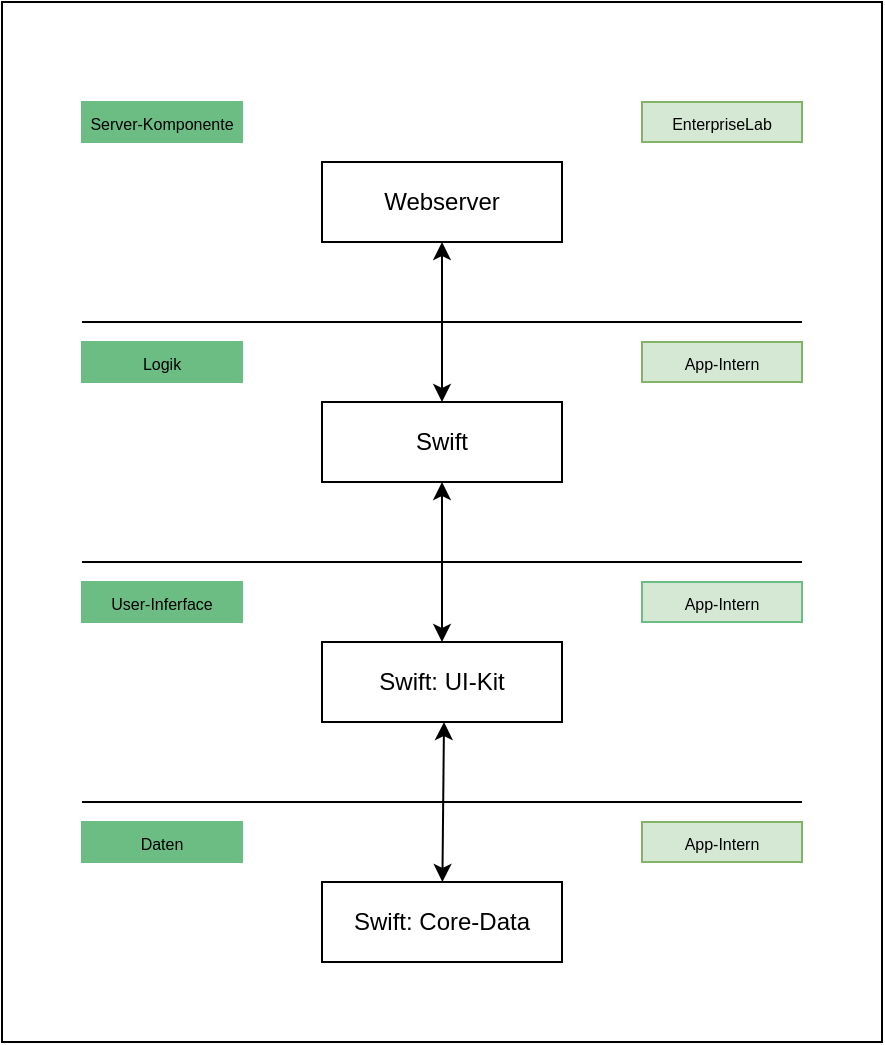 <mxfile version="13.9.2" type="device"><diagram name="Page-1" id="9f46799a-70d6-7492-0946-bef42562c5a5"><mxGraphModel dx="918" dy="522" grid="1" gridSize="10" guides="1" tooltips="1" connect="1" arrows="1" fold="1" page="1" pageScale="1" pageWidth="1100" pageHeight="850" background="#ffffff" math="0" shadow="0"><root><mxCell id="0"/><mxCell id="1" parent="0"/><mxCell id="AY-vQj8qKB1tLMZR7BOE-26" value="" style="rounded=0;whiteSpace=wrap;html=1;fillColor=none;" parent="1" vertex="1"><mxGeometry x="80" y="120" width="440" height="520" as="geometry"/></mxCell><mxCell id="AY-vQj8qKB1tLMZR7BOE-2" value="" style="endArrow=none;html=1;" parent="1" edge="1"><mxGeometry width="50" height="50" relative="1" as="geometry"><mxPoint x="120" y="280" as="sourcePoint"/><mxPoint x="480" y="280" as="targetPoint"/></mxGeometry></mxCell><mxCell id="AY-vQj8qKB1tLMZR7BOE-4" value="&lt;font style=&quot;font-size: 8px&quot;&gt;EnterpriseLab&lt;/font&gt;" style="rounded=0;whiteSpace=wrap;html=1;fillColor=#d5e8d4;strokeColor=#82b366;" parent="1" vertex="1"><mxGeometry x="400" y="170" width="80" height="20" as="geometry"/></mxCell><mxCell id="AY-vQj8qKB1tLMZR7BOE-6" value="Webserver" style="rounded=0;whiteSpace=wrap;html=1;" parent="1" vertex="1"><mxGeometry x="240" y="200" width="120" height="40" as="geometry"/></mxCell><mxCell id="AY-vQj8qKB1tLMZR7BOE-7" value="Swift" style="rounded=0;whiteSpace=wrap;html=1;" parent="1" vertex="1"><mxGeometry x="240" y="320" width="120" height="40" as="geometry"/></mxCell><mxCell id="AY-vQj8qKB1tLMZR7BOE-9" value="&lt;font style=&quot;font-size: 8px&quot;&gt;Server-Komponente&lt;/font&gt;" style="rounded=0;whiteSpace=wrap;html=1;fillColor=#6CBD84;strokeColor=#6CBD84;" parent="1" vertex="1"><mxGeometry x="120" y="170" width="80" height="20" as="geometry"/></mxCell><mxCell id="AY-vQj8qKB1tLMZR7BOE-10" value="&lt;font style=&quot;font-size: 8px&quot;&gt;App-Intern&lt;/font&gt;" style="rounded=0;whiteSpace=wrap;html=1;fillColor=#d5e8d4;strokeColor=#82b366;" parent="1" vertex="1"><mxGeometry x="400" y="290" width="80" height="20" as="geometry"/></mxCell><mxCell id="AY-vQj8qKB1tLMZR7BOE-11" value="" style="endArrow=none;html=1;" parent="1" edge="1"><mxGeometry width="50" height="50" relative="1" as="geometry"><mxPoint x="120" y="400" as="sourcePoint"/><mxPoint x="480" y="400" as="targetPoint"/></mxGeometry></mxCell><mxCell id="AY-vQj8qKB1tLMZR7BOE-12" value="&lt;font style=&quot;font-size: 8px&quot;&gt;App-Intern&lt;/font&gt;" style="rounded=0;whiteSpace=wrap;html=1;fillColor=#d5e8d4;strokeColor=#6CBD84;" parent="1" vertex="1"><mxGeometry x="400" y="410" width="80" height="20" as="geometry"/></mxCell><mxCell id="AY-vQj8qKB1tLMZR7BOE-13" value="Swift: UI-Kit" style="rounded=0;whiteSpace=wrap;html=1;" parent="1" vertex="1"><mxGeometry x="240" y="440" width="120" height="40" as="geometry"/></mxCell><mxCell id="AY-vQj8qKB1tLMZR7BOE-15" value="&lt;font style=&quot;font-size: 8px&quot;&gt;Logik&lt;/font&gt;" style="rounded=0;whiteSpace=wrap;html=1;fillColor=#6CBD84;strokeColor=#6CBD84;" parent="1" vertex="1"><mxGeometry x="120" y="290" width="80" height="20" as="geometry"/></mxCell><mxCell id="AY-vQj8qKB1tLMZR7BOE-16" value="&lt;font style=&quot;font-size: 8px&quot;&gt;Daten&lt;/font&gt;" style="rounded=0;whiteSpace=wrap;html=1;fillColor=#6CBD84;strokeColor=#6CBD84;" parent="1" vertex="1"><mxGeometry x="120" y="530" width="80" height="20" as="geometry"/></mxCell><mxCell id="AY-vQj8qKB1tLMZR7BOE-17" value="" style="endArrow=none;html=1;" parent="1" edge="1"><mxGeometry width="50" height="50" relative="1" as="geometry"><mxPoint x="120" y="520" as="sourcePoint"/><mxPoint x="480" y="520" as="targetPoint"/></mxGeometry></mxCell><mxCell id="AY-vQj8qKB1tLMZR7BOE-18" value="&lt;font style=&quot;font-size: 8px&quot;&gt;User-Inferface&lt;/font&gt;" style="rounded=0;whiteSpace=wrap;html=1;fillColor=#6CBD84;strokeColor=#6CBD84;" parent="1" vertex="1"><mxGeometry x="120" y="410" width="80" height="20" as="geometry"/></mxCell><mxCell id="AY-vQj8qKB1tLMZR7BOE-19" value="Swift: Core-Data" style="rounded=0;whiteSpace=wrap;html=1;" parent="1" vertex="1"><mxGeometry x="240" y="560" width="120" height="40" as="geometry"/></mxCell><mxCell id="AY-vQj8qKB1tLMZR7BOE-20" value="&lt;font style=&quot;font-size: 8px&quot;&gt;App-Intern&lt;/font&gt;" style="rounded=0;whiteSpace=wrap;html=1;fillColor=#d5e8d4;strokeColor=#82b366;" parent="1" vertex="1"><mxGeometry x="400" y="530" width="80" height="20" as="geometry"/></mxCell><mxCell id="AY-vQj8qKB1tLMZR7BOE-21" value="" style="endArrow=classic;startArrow=classic;html=1;entryX=0.5;entryY=1;entryDx=0;entryDy=0;" parent="1" target="AY-vQj8qKB1tLMZR7BOE-6" edge="1"><mxGeometry width="50" height="50" relative="1" as="geometry"><mxPoint x="300" y="320" as="sourcePoint"/><mxPoint x="350" y="380" as="targetPoint"/></mxGeometry></mxCell><mxCell id="AY-vQj8qKB1tLMZR7BOE-22" value="" style="endArrow=classic;startArrow=classic;html=1;exitX=0.5;exitY=0;exitDx=0;exitDy=0;" parent="1" source="AY-vQj8qKB1tLMZR7BOE-13" edge="1"><mxGeometry width="50" height="50" relative="1" as="geometry"><mxPoint x="310" y="330" as="sourcePoint"/><mxPoint x="300" y="360" as="targetPoint"/></mxGeometry></mxCell><mxCell id="AY-vQj8qKB1tLMZR7BOE-23" value="" style="endArrow=classic;startArrow=classic;html=1;" parent="1" source="AY-vQj8qKB1tLMZR7BOE-19" edge="1"><mxGeometry width="50" height="50" relative="1" as="geometry"><mxPoint x="310" y="450" as="sourcePoint"/><mxPoint x="301" y="480" as="targetPoint"/></mxGeometry></mxCell></root></mxGraphModel></diagram></mxfile>